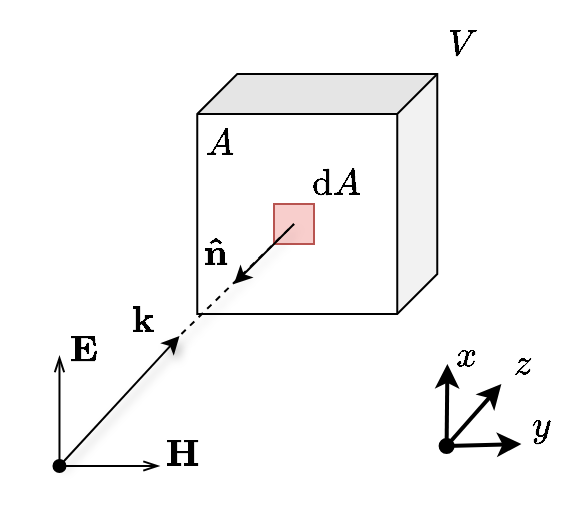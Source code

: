 <mxfile version="18.0.6" type="device"><diagram id="U_iILSM88MHI5gb71mpy" name="Page-1"><mxGraphModel dx="1185" dy="733" grid="1" gridSize="10" guides="1" tooltips="1" connect="1" arrows="1" fold="1" page="1" pageScale="1" pageWidth="1654" pageHeight="1169" math="1" shadow="0"><root><mxCell id="0"/><mxCell id="1" parent="0"/><mxCell id="tRK2bk7bulKhNRazo6B6-1" value="" style="shape=cube;whiteSpace=wrap;html=1;boundedLbl=1;backgroundOutline=1;darkOpacity=0.05;darkOpacity2=0.1;rotation=90;" parent="1" vertex="1"><mxGeometry x="201.63" y="125" width="120" height="120" as="geometry"/></mxCell><mxCell id="tRK2bk7bulKhNRazo6B6-2" value="" style="endArrow=openThin;html=1;rounded=0;endFill=0;startArrow=oval;startFill=1;" parent="1" edge="1"><mxGeometry width="50" height="50" relative="1" as="geometry"><mxPoint x="132.74" y="321" as="sourcePoint"/><mxPoint x="132.74" y="266" as="targetPoint"/></mxGeometry></mxCell><mxCell id="tRK2bk7bulKhNRazo6B6-3" value="" style="endArrow=openThin;html=1;rounded=0;endFill=0;" parent="1" edge="1"><mxGeometry width="50" height="50" relative="1" as="geometry"><mxPoint x="132.74" y="321" as="sourcePoint"/><mxPoint x="182.74" y="321" as="targetPoint"/></mxGeometry></mxCell><mxCell id="tRK2bk7bulKhNRazo6B6-4" value="" style="endArrow=classic;html=1;endFill=1;strokeWidth=1;strokeColor=default;targetPerimeterSpacing=0;sourcePerimeterSpacing=7;rounded=0;shadow=1;" parent="1" edge="1"><mxGeometry width="50" height="50" relative="1" as="geometry"><mxPoint x="132.74" y="321" as="sourcePoint"/><mxPoint x="192.74" y="256" as="targetPoint"/></mxGeometry></mxCell><mxCell id="tRK2bk7bulKhNRazo6B6-5" value="" style="endArrow=classic;html=1;rounded=0;endFill=1;startArrow=oval;startFill=1;strokeWidth=2;" parent="1" edge="1"><mxGeometry width="50" height="50" relative="1" as="geometry"><mxPoint x="326.31" y="311" as="sourcePoint"/><mxPoint x="326.7" y="270" as="targetPoint"/></mxGeometry></mxCell><mxCell id="tRK2bk7bulKhNRazo6B6-6" value="" style="endArrow=classic;html=1;rounded=0;endFill=1;strokeWidth=2;" parent="1" edge="1"><mxGeometry width="50" height="50" relative="1" as="geometry"><mxPoint x="326.31" y="311" as="sourcePoint"/><mxPoint x="363.7" y="310" as="targetPoint"/></mxGeometry></mxCell><mxCell id="tRK2bk7bulKhNRazo6B6-7" value="" style="endArrow=classic;html=1;endFill=1;strokeWidth=2;strokeColor=default;targetPerimeterSpacing=0;sourcePerimeterSpacing=7;rounded=0;shadow=0;" parent="1" edge="1"><mxGeometry width="50" height="50" relative="1" as="geometry"><mxPoint x="326.31" y="311" as="sourcePoint"/><mxPoint x="353.7" y="280" as="targetPoint"/></mxGeometry></mxCell><mxCell id="tRK2bk7bulKhNRazo6B6-8" value="&lt;font face=&quot;serif&quot; style=&quot;font-size: 18px;&quot;&gt;$$ x $$&lt;/font&gt;" style="text;html=1;strokeColor=none;fillColor=none;align=center;verticalAlign=middle;whiteSpace=wrap;rounded=0;" parent="1" vertex="1"><mxGeometry x="326.31" y="255" width="20" height="21.65" as="geometry"/></mxCell><mxCell id="tRK2bk7bulKhNRazo6B6-9" value="&lt;font face=&quot;serif&quot; style=&quot;font-size: 18px;&quot;&gt;$$ y $$&lt;/font&gt;" style="text;html=1;strokeColor=none;fillColor=none;align=center;verticalAlign=middle;whiteSpace=wrap;rounded=0;" parent="1" vertex="1"><mxGeometry x="363.7" y="290" width="20" height="21.65" as="geometry"/></mxCell><mxCell id="tRK2bk7bulKhNRazo6B6-10" value="&lt;font face=&quot;serif&quot; style=&quot;font-size: 18px;&quot;&gt;$$ z $$&lt;/font&gt;" style="text;html=1;strokeColor=none;fillColor=none;align=center;verticalAlign=middle;whiteSpace=wrap;rounded=0;" parent="1" vertex="1"><mxGeometry x="353.7" y="255" width="20" height="30" as="geometry"/></mxCell><mxCell id="tRK2bk7bulKhNRazo6B6-11" value="&lt;font face=&quot;serif&quot; style=&quot;font-size: 18px;&quot;&gt;$$ \mathbf{E} $$&lt;/font&gt;" style="text;html=1;strokeColor=none;fillColor=none;align=center;verticalAlign=middle;whiteSpace=wrap;rounded=0;" parent="1" vertex="1"><mxGeometry x="130" y="250" width="30" height="25" as="geometry"/></mxCell><mxCell id="tRK2bk7bulKhNRazo6B6-12" value="&lt;font face=&quot;serif&quot; style=&quot;font-size: 18px;&quot;&gt;$$ \mathbf{H} $$&lt;/font&gt;" style="text;html=1;strokeColor=none;fillColor=none;align=center;verticalAlign=middle;whiteSpace=wrap;rounded=0;" parent="1" vertex="1"><mxGeometry x="189.02" y="301.65" width="10" height="26.65" as="geometry"/></mxCell><mxCell id="tRK2bk7bulKhNRazo6B6-13" value="&lt;font face=&quot;serif&quot; style=&quot;font-size: 18px;&quot;&gt;$$ \mathbf{k} $$&lt;/font&gt;" style="text;html=1;strokeColor=none;fillColor=none;align=center;verticalAlign=middle;whiteSpace=wrap;rounded=0;" parent="1" vertex="1"><mxGeometry x="160" y="230" width="30" height="35" as="geometry"/></mxCell><mxCell id="tRK2bk7bulKhNRazo6B6-14" value="" style="rounded=0;whiteSpace=wrap;html=1;fontSize=16;fillColor=#f8cecc;strokeColor=#b85450;" parent="1" vertex="1"><mxGeometry x="240" y="190" width="20" height="20" as="geometry"/></mxCell><mxCell id="tRK2bk7bulKhNRazo6B6-16" value="" style="endArrow=classic;html=1;rounded=0;endFill=1;strokeColor=#000000;startArrow=none;shadow=0;" parent="1" edge="1"><mxGeometry width="50" height="50" relative="1" as="geometry"><mxPoint x="250.0" y="200" as="sourcePoint"/><mxPoint x="220" y="230" as="targetPoint"/></mxGeometry></mxCell><mxCell id="tRK2bk7bulKhNRazo6B6-17" value="&lt;font face=&quot;serif&quot; style=&quot;font-size: 18px;&quot;&gt;$$ \mathrm{d}A $$&lt;/font&gt;" style="text;html=1;strokeColor=none;fillColor=none;align=center;verticalAlign=middle;whiteSpace=wrap;rounded=0;" parent="1" vertex="1"><mxGeometry x="261.03" y="170" width="20" height="20" as="geometry"/></mxCell><mxCell id="tRK2bk7bulKhNRazo6B6-18" value="&lt;font face=&quot;serif&quot; style=&quot;font-size: 18px;&quot;&gt;$$ A $$&lt;/font&gt;" style="text;html=1;strokeColor=none;fillColor=none;align=center;verticalAlign=middle;whiteSpace=wrap;rounded=0;" parent="1" vertex="1"><mxGeometry x="189.02" y="140" width="48.37" height="40" as="geometry"/></mxCell><mxCell id="tRK2bk7bulKhNRazo6B6-27" value="" style="endArrow=none;html=1;endFill=0;strokeWidth=1;strokeColor=default;sourcePerimeterSpacing=7;rounded=0;shadow=1;dashed=1;" parent="1" edge="1"><mxGeometry width="50" height="50" relative="1" as="geometry"><mxPoint x="193.72" y="255" as="sourcePoint"/><mxPoint x="250.0" y="200" as="targetPoint"/></mxGeometry></mxCell><mxCell id="tRK2bk7bulKhNRazo6B6-28" value="&lt;font face=&quot;serif&quot; style=&quot;font-size: 18px;&quot;&gt;$$ V $$&lt;/font&gt;" style="text;html=1;strokeColor=none;fillColor=none;align=center;verticalAlign=middle;whiteSpace=wrap;rounded=0;" parent="1" vertex="1"><mxGeometry x="310" y="90" width="48.37" height="40" as="geometry"/></mxCell><mxCell id="OtM7H23xxLl5XUuXCH3Z-1" value="&lt;font face=&quot;serif&quot; style=&quot;font-size: 18px;&quot;&gt;$$&lt;br&gt;\mathbf {\hat n} $$&lt;/font&gt;" style="text;html=1;strokeColor=none;fillColor=none;align=center;verticalAlign=middle;whiteSpace=wrap;rounded=0;" parent="1" vertex="1"><mxGeometry x="190" y="200" width="41.63" height="30" as="geometry"/></mxCell></root></mxGraphModel></diagram></mxfile>